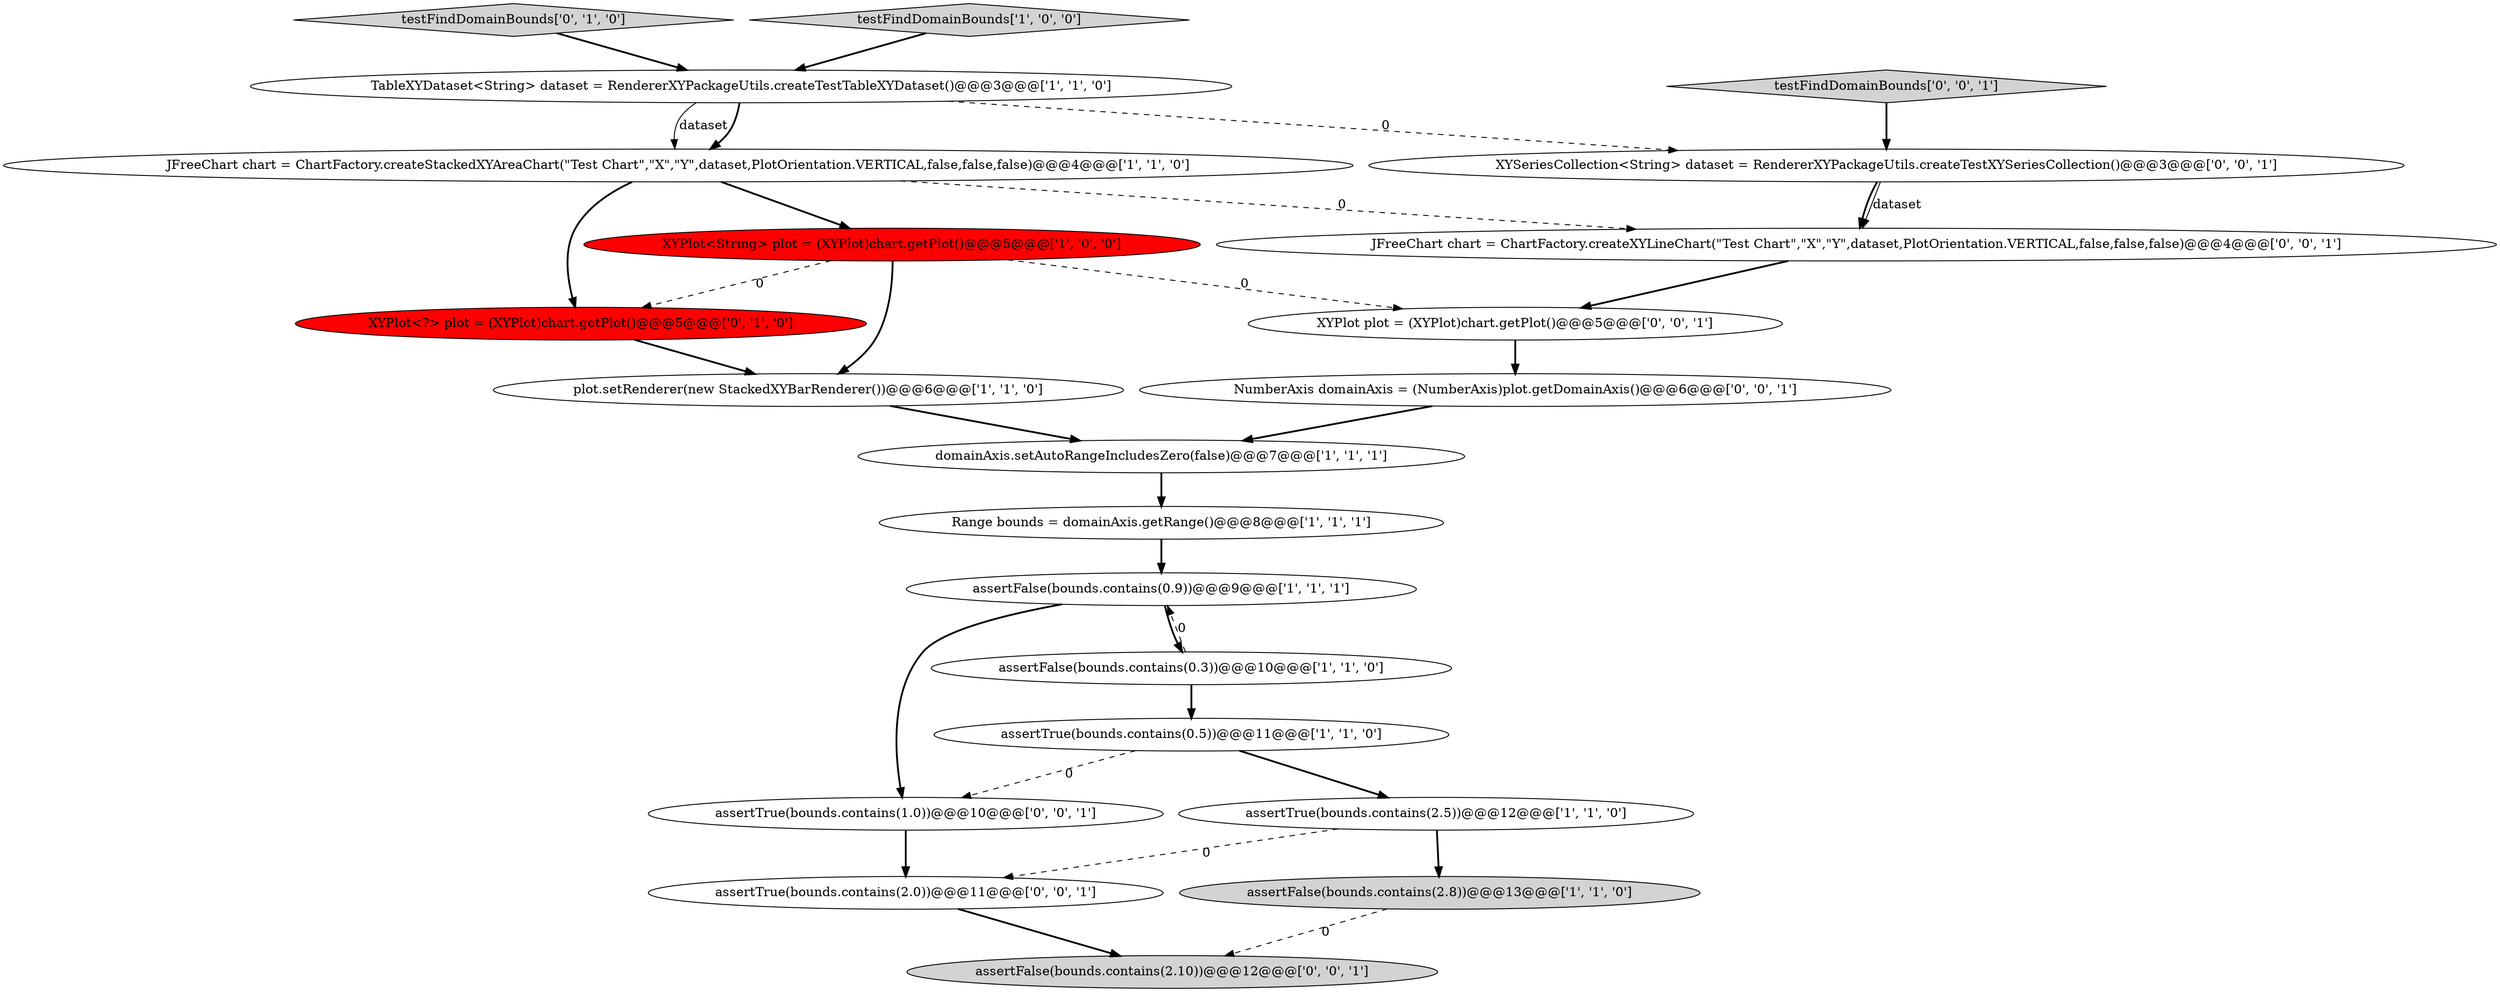 digraph {
13 [style = filled, label = "testFindDomainBounds['0', '1', '0']", fillcolor = lightgray, shape = diamond image = "AAA0AAABBB2BBB"];
12 [style = filled, label = "XYPlot<?> plot = (XYPlot)chart.getPlot()@@@5@@@['0', '1', '0']", fillcolor = red, shape = ellipse image = "AAA1AAABBB2BBB"];
19 [style = filled, label = "XYSeriesCollection<String> dataset = RendererXYPackageUtils.createTestXYSeriesCollection()@@@3@@@['0', '0', '1']", fillcolor = white, shape = ellipse image = "AAA0AAABBB3BBB"];
11 [style = filled, label = "assertFalse(bounds.contains(0.9))@@@9@@@['1', '1', '1']", fillcolor = white, shape = ellipse image = "AAA0AAABBB1BBB"];
21 [style = filled, label = "assertTrue(bounds.contains(2.0))@@@11@@@['0', '0', '1']", fillcolor = white, shape = ellipse image = "AAA0AAABBB3BBB"];
14 [style = filled, label = "assertTrue(bounds.contains(1.0))@@@10@@@['0', '0', '1']", fillcolor = white, shape = ellipse image = "AAA0AAABBB3BBB"];
1 [style = filled, label = "XYPlot<String> plot = (XYPlot)chart.getPlot()@@@5@@@['1', '0', '0']", fillcolor = red, shape = ellipse image = "AAA1AAABBB1BBB"];
15 [style = filled, label = "JFreeChart chart = ChartFactory.createXYLineChart(\"Test Chart\",\"X\",\"Y\",dataset,PlotOrientation.VERTICAL,false,false,false)@@@4@@@['0', '0', '1']", fillcolor = white, shape = ellipse image = "AAA0AAABBB3BBB"];
4 [style = filled, label = "plot.setRenderer(new StackedXYBarRenderer())@@@6@@@['1', '1', '0']", fillcolor = white, shape = ellipse image = "AAA0AAABBB1BBB"];
17 [style = filled, label = "NumberAxis domainAxis = (NumberAxis)plot.getDomainAxis()@@@6@@@['0', '0', '1']", fillcolor = white, shape = ellipse image = "AAA0AAABBB3BBB"];
3 [style = filled, label = "TableXYDataset<String> dataset = RendererXYPackageUtils.createTestTableXYDataset()@@@3@@@['1', '1', '0']", fillcolor = white, shape = ellipse image = "AAA0AAABBB1BBB"];
8 [style = filled, label = "assertTrue(bounds.contains(0.5))@@@11@@@['1', '1', '0']", fillcolor = white, shape = ellipse image = "AAA0AAABBB1BBB"];
0 [style = filled, label = "testFindDomainBounds['1', '0', '0']", fillcolor = lightgray, shape = diamond image = "AAA0AAABBB1BBB"];
5 [style = filled, label = "JFreeChart chart = ChartFactory.createStackedXYAreaChart(\"Test Chart\",\"X\",\"Y\",dataset,PlotOrientation.VERTICAL,false,false,false)@@@4@@@['1', '1', '0']", fillcolor = white, shape = ellipse image = "AAA0AAABBB1BBB"];
6 [style = filled, label = "assertTrue(bounds.contains(2.5))@@@12@@@['1', '1', '0']", fillcolor = white, shape = ellipse image = "AAA0AAABBB1BBB"];
18 [style = filled, label = "assertFalse(bounds.contains(2.10))@@@12@@@['0', '0', '1']", fillcolor = lightgray, shape = ellipse image = "AAA0AAABBB3BBB"];
7 [style = filled, label = "assertFalse(bounds.contains(0.3))@@@10@@@['1', '1', '0']", fillcolor = white, shape = ellipse image = "AAA0AAABBB1BBB"];
20 [style = filled, label = "testFindDomainBounds['0', '0', '1']", fillcolor = lightgray, shape = diamond image = "AAA0AAABBB3BBB"];
2 [style = filled, label = "domainAxis.setAutoRangeIncludesZero(false)@@@7@@@['1', '1', '1']", fillcolor = white, shape = ellipse image = "AAA0AAABBB1BBB"];
9 [style = filled, label = "assertFalse(bounds.contains(2.8))@@@13@@@['1', '1', '0']", fillcolor = lightgray, shape = ellipse image = "AAA0AAABBB1BBB"];
10 [style = filled, label = "Range bounds = domainAxis.getRange()@@@8@@@['1', '1', '1']", fillcolor = white, shape = ellipse image = "AAA0AAABBB1BBB"];
16 [style = filled, label = "XYPlot plot = (XYPlot)chart.getPlot()@@@5@@@['0', '0', '1']", fillcolor = white, shape = ellipse image = "AAA0AAABBB3BBB"];
0->3 [style = bold, label=""];
6->21 [style = dashed, label="0"];
1->4 [style = bold, label=""];
11->14 [style = bold, label=""];
9->18 [style = dashed, label="0"];
7->11 [style = dashed, label="0"];
8->6 [style = bold, label=""];
4->2 [style = bold, label=""];
16->17 [style = bold, label=""];
3->5 [style = solid, label="dataset"];
8->14 [style = dashed, label="0"];
19->15 [style = solid, label="dataset"];
2->10 [style = bold, label=""];
7->8 [style = bold, label=""];
15->16 [style = bold, label=""];
21->18 [style = bold, label=""];
3->19 [style = dashed, label="0"];
1->12 [style = dashed, label="0"];
5->1 [style = bold, label=""];
3->5 [style = bold, label=""];
13->3 [style = bold, label=""];
12->4 [style = bold, label=""];
5->12 [style = bold, label=""];
17->2 [style = bold, label=""];
1->16 [style = dashed, label="0"];
6->9 [style = bold, label=""];
19->15 [style = bold, label=""];
20->19 [style = bold, label=""];
5->15 [style = dashed, label="0"];
14->21 [style = bold, label=""];
11->7 [style = bold, label=""];
10->11 [style = bold, label=""];
}
